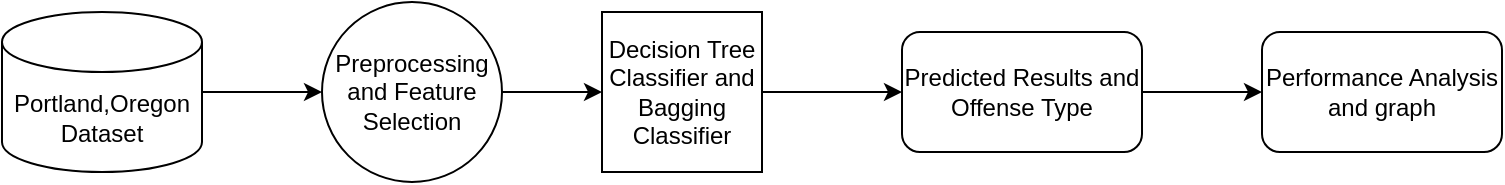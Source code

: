 <mxfile version="22.1.11" type="github">
  <diagram name="Page-1" id="aOQTmvQm-UbAek9giZ8m">
    <mxGraphModel dx="1050" dy="522" grid="1" gridSize="10" guides="1" tooltips="1" connect="1" arrows="1" fold="1" page="1" pageScale="1" pageWidth="850" pageHeight="1100" math="0" shadow="0">
      <root>
        <mxCell id="0" />
        <mxCell id="1" parent="0" />
        <mxCell id="3r2TE7f_s6--v4q8wuSF-2" style="edgeStyle=orthogonalEdgeStyle;rounded=0;orthogonalLoop=1;jettySize=auto;html=1;" edge="1" parent="1" source="3r2TE7f_s6--v4q8wuSF-1" target="3r2TE7f_s6--v4q8wuSF-3">
          <mxGeometry relative="1" as="geometry">
            <mxPoint x="240" y="270" as="targetPoint" />
          </mxGeometry>
        </mxCell>
        <mxCell id="3r2TE7f_s6--v4q8wuSF-1" value="Portland,Oregon Dataset" style="shape=cylinder3;whiteSpace=wrap;html=1;boundedLbl=1;backgroundOutline=1;size=15;" vertex="1" parent="1">
          <mxGeometry x="30" y="230" width="100" height="80" as="geometry" />
        </mxCell>
        <mxCell id="3r2TE7f_s6--v4q8wuSF-5" style="edgeStyle=orthogonalEdgeStyle;rounded=0;orthogonalLoop=1;jettySize=auto;html=1;" edge="1" parent="1" source="3r2TE7f_s6--v4q8wuSF-3" target="3r2TE7f_s6--v4q8wuSF-4">
          <mxGeometry relative="1" as="geometry" />
        </mxCell>
        <mxCell id="3r2TE7f_s6--v4q8wuSF-3" value="Preprocessing and Feature Selection" style="ellipse;whiteSpace=wrap;html=1;aspect=fixed;" vertex="1" parent="1">
          <mxGeometry x="190" y="225" width="90" height="90" as="geometry" />
        </mxCell>
        <mxCell id="3r2TE7f_s6--v4q8wuSF-7" style="edgeStyle=orthogonalEdgeStyle;rounded=0;orthogonalLoop=1;jettySize=auto;html=1;entryX=0;entryY=0.5;entryDx=0;entryDy=0;" edge="1" parent="1" source="3r2TE7f_s6--v4q8wuSF-4" target="3r2TE7f_s6--v4q8wuSF-6">
          <mxGeometry relative="1" as="geometry" />
        </mxCell>
        <mxCell id="3r2TE7f_s6--v4q8wuSF-4" value="Decision Tree Classifier and Bagging Classifier" style="whiteSpace=wrap;html=1;aspect=fixed;" vertex="1" parent="1">
          <mxGeometry x="330" y="230" width="80" height="80" as="geometry" />
        </mxCell>
        <mxCell id="3r2TE7f_s6--v4q8wuSF-9" value="" style="edgeStyle=orthogonalEdgeStyle;rounded=0;orthogonalLoop=1;jettySize=auto;html=1;" edge="1" parent="1" source="3r2TE7f_s6--v4q8wuSF-6" target="3r2TE7f_s6--v4q8wuSF-8">
          <mxGeometry relative="1" as="geometry" />
        </mxCell>
        <mxCell id="3r2TE7f_s6--v4q8wuSF-6" value="Predicted Results and Offense Type" style="rounded=1;whiteSpace=wrap;html=1;" vertex="1" parent="1">
          <mxGeometry x="480" y="240" width="120" height="60" as="geometry" />
        </mxCell>
        <mxCell id="3r2TE7f_s6--v4q8wuSF-8" value="Performance Analysis and graph" style="rounded=1;whiteSpace=wrap;html=1;" vertex="1" parent="1">
          <mxGeometry x="660" y="240" width="120" height="60" as="geometry" />
        </mxCell>
      </root>
    </mxGraphModel>
  </diagram>
</mxfile>
